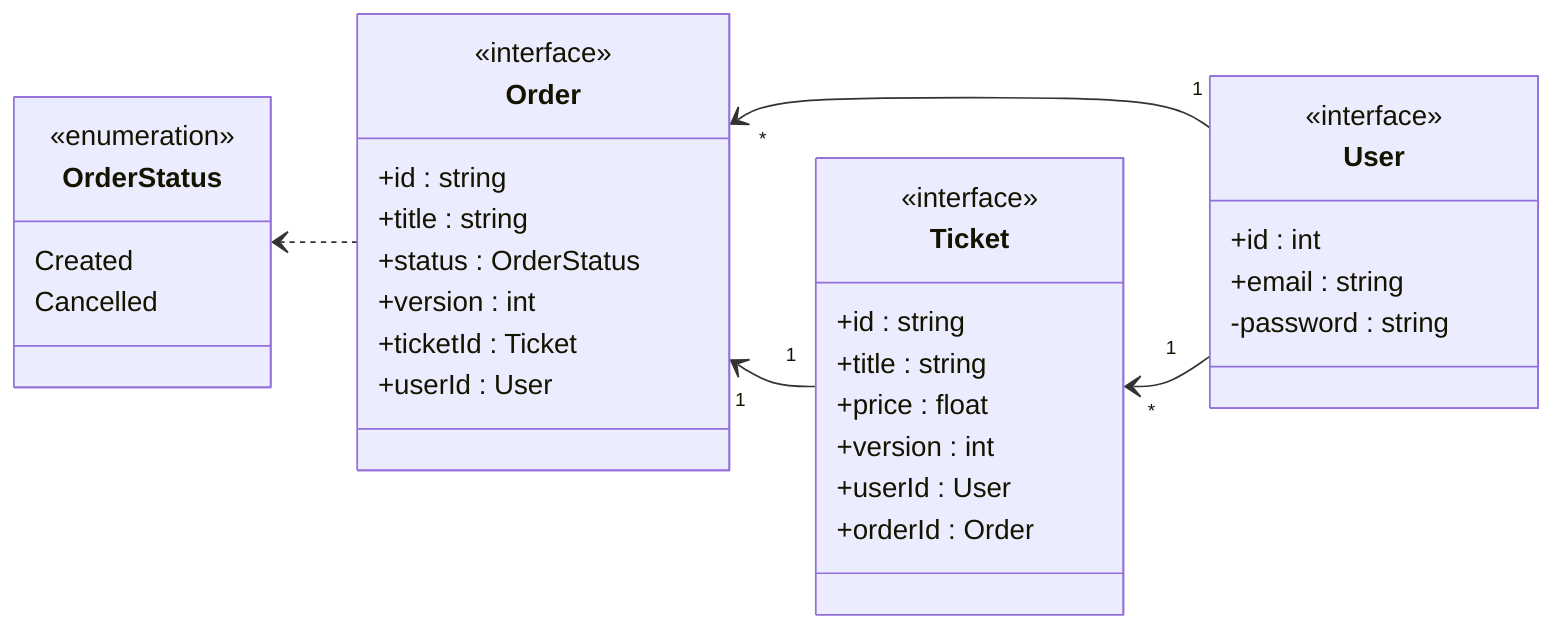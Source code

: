 classDiagram
direction RL
class User {
    <<interface>>
    +id : int
    +email : string
    -password : string
}

class Ticket {
    <<interface>>
		+id : string
    +title : string
    +price : float
    +version : int
    +userId : User
    +orderId : Order
}

class Order {
    <<interface>>
		+id : string
    +title : string
    +status : OrderStatus
    +version : int
		+ticketId : Ticket
    +userId : User
}

class OrderStatus{
    <<enumeration>>
    Created
		Cancelled
}

User "1" --> "*" Ticket
User "1" --> "*" Order
Ticket "1" --> "1" Order
Order ..> OrderStatus